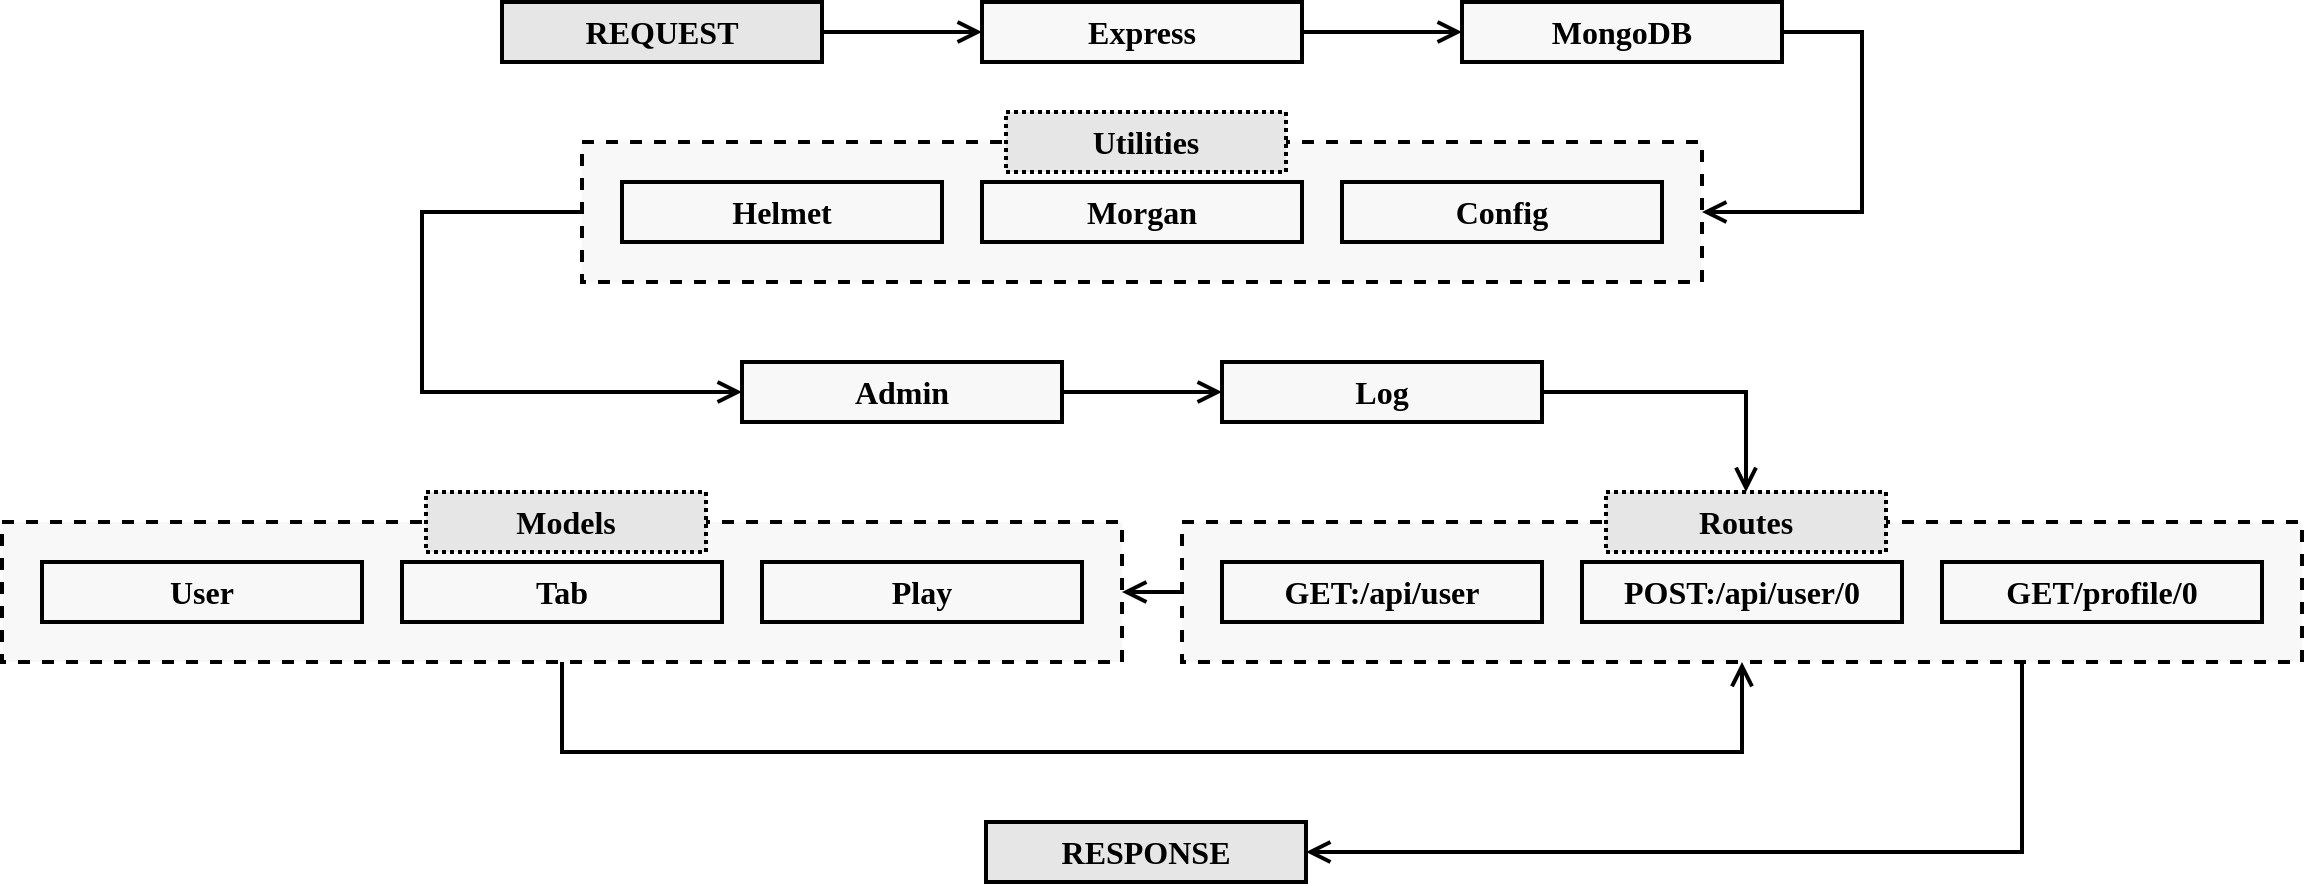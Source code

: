 <mxfile version="20.8.10" type="device"><diagram name="Page-1" id="otbgXVPbtj3-eeaEIBlo"><mxGraphModel dx="2118" dy="791" grid="0" gridSize="10" guides="1" tooltips="1" connect="1" arrows="1" fold="1" page="1" pageScale="1" pageWidth="827" pageHeight="1169" math="0" shadow="0"><root><mxCell id="0"/><mxCell id="1" parent="0"/><mxCell id="6fiRrQTRBrE9LAaUhZz_-24" style="edgeStyle=orthogonalEdgeStyle;rounded=0;orthogonalLoop=1;jettySize=auto;html=1;entryX=0;entryY=0.5;entryDx=0;entryDy=0;strokeWidth=2;endArrow=open;endFill=0;endSize=8;" edge="1" parent="1" source="6fiRrQTRBrE9LAaUhZz_-8" target="6fiRrQTRBrE9LAaUhZz_-6"><mxGeometry relative="1" as="geometry"><Array as="points"><mxPoint y="355"/><mxPoint y="445"/></Array></mxGeometry></mxCell><mxCell id="6fiRrQTRBrE9LAaUhZz_-8" value="" style="rounded=0;whiteSpace=wrap;html=1;fillColor=#F8F8F8;dashed=1;strokeWidth=2;" vertex="1" parent="1"><mxGeometry x="80" y="320" width="560" height="70" as="geometry"/></mxCell><mxCell id="6fiRrQTRBrE9LAaUhZz_-10" style="edgeStyle=orthogonalEdgeStyle;rounded=0;orthogonalLoop=1;jettySize=auto;html=1;entryX=0;entryY=0.5;entryDx=0;entryDy=0;strokeWidth=2;endArrow=open;endFill=0;endSize=8;" edge="1" parent="1" source="6fiRrQTRBrE9LAaUhZz_-1" target="6fiRrQTRBrE9LAaUhZz_-2"><mxGeometry relative="1" as="geometry"/></mxCell><mxCell id="6fiRrQTRBrE9LAaUhZz_-1" value="REQUEST" style="rounded=0;whiteSpace=wrap;html=1;fillColor=#E6E6E6;fontSize=16;fontFamily=Fira Code;fontSource=https%3A%2F%2Ffonts.googleapis.com%2Fcss%3Ffamily%3DFira%2BCode;fontStyle=1;strokeWidth=2;" vertex="1" parent="1"><mxGeometry x="40" y="250" width="160" height="30" as="geometry"/></mxCell><mxCell id="6fiRrQTRBrE9LAaUhZz_-11" style="edgeStyle=orthogonalEdgeStyle;rounded=0;orthogonalLoop=1;jettySize=auto;html=1;entryX=0;entryY=0.5;entryDx=0;entryDy=0;strokeWidth=2;endArrow=open;endFill=0;endSize=8;" edge="1" parent="1" source="6fiRrQTRBrE9LAaUhZz_-2" target="6fiRrQTRBrE9LAaUhZz_-3"><mxGeometry relative="1" as="geometry"/></mxCell><mxCell id="6fiRrQTRBrE9LAaUhZz_-2" value="Express" style="rounded=0;whiteSpace=wrap;html=1;fillColor=#F8F8F8;fontSize=16;fontFamily=Fira Code;fontSource=https%3A%2F%2Ffonts.googleapis.com%2Fcss%3Ffamily%3DFira%2BCode;fontStyle=1;strokeWidth=2;" vertex="1" parent="1"><mxGeometry x="280" y="250" width="160" height="30" as="geometry"/></mxCell><mxCell id="6fiRrQTRBrE9LAaUhZz_-23" style="edgeStyle=orthogonalEdgeStyle;rounded=0;orthogonalLoop=1;jettySize=auto;html=1;entryX=1;entryY=0.5;entryDx=0;entryDy=0;strokeWidth=2;endArrow=open;endFill=0;endSize=8;" edge="1" parent="1" source="6fiRrQTRBrE9LAaUhZz_-3" target="6fiRrQTRBrE9LAaUhZz_-8"><mxGeometry relative="1" as="geometry"><Array as="points"><mxPoint x="720" y="265"/><mxPoint x="720" y="355"/></Array></mxGeometry></mxCell><mxCell id="6fiRrQTRBrE9LAaUhZz_-3" value="MongoDB" style="rounded=0;whiteSpace=wrap;html=1;fillColor=#F8F8F8;fontSize=16;fontFamily=Fira Code;fontSource=https%3A%2F%2Ffonts.googleapis.com%2Fcss%3Ffamily%3DFira%2BCode;fontStyle=1;strokeWidth=2;" vertex="1" parent="1"><mxGeometry x="520" y="250" width="160" height="30" as="geometry"/></mxCell><mxCell id="6fiRrQTRBrE9LAaUhZz_-4" value="Helmet" style="rounded=0;whiteSpace=wrap;html=1;fillColor=#F8F8F8;fontSize=16;fontFamily=Fira Code;fontSource=https%3A%2F%2Ffonts.googleapis.com%2Fcss%3Ffamily%3DFira%2BCode;fontStyle=1;strokeWidth=2;" vertex="1" parent="1"><mxGeometry x="100" y="340" width="160" height="30" as="geometry"/></mxCell><mxCell id="6fiRrQTRBrE9LAaUhZz_-5" value="Morgan" style="rounded=0;whiteSpace=wrap;html=1;fillColor=#F8F8F8;fontSize=16;fontFamily=Fira Code;fontSource=https%3A%2F%2Ffonts.googleapis.com%2Fcss%3Ffamily%3DFira%2BCode;fontStyle=1;strokeWidth=2;" vertex="1" parent="1"><mxGeometry x="280" y="340" width="160" height="30" as="geometry"/></mxCell><mxCell id="6fiRrQTRBrE9LAaUhZz_-25" style="edgeStyle=orthogonalEdgeStyle;rounded=0;orthogonalLoop=1;jettySize=auto;html=1;entryX=0;entryY=0.5;entryDx=0;entryDy=0;strokeWidth=2;endArrow=open;endFill=0;endSize=8;" edge="1" parent="1" source="6fiRrQTRBrE9LAaUhZz_-6" target="6fiRrQTRBrE9LAaUhZz_-12"><mxGeometry relative="1" as="geometry"/></mxCell><mxCell id="6fiRrQTRBrE9LAaUhZz_-6" value="Admin" style="rounded=0;whiteSpace=wrap;html=1;fillColor=#F8F8F8;fontSize=16;fontFamily=Fira Code;fontSource=https%3A%2F%2Ffonts.googleapis.com%2Fcss%3Ffamily%3DFira%2BCode;fontStyle=1;strokeWidth=2;" vertex="1" parent="1"><mxGeometry x="160" y="430" width="160" height="30" as="geometry"/></mxCell><mxCell id="6fiRrQTRBrE9LAaUhZz_-7" value="Config" style="rounded=0;whiteSpace=wrap;html=1;fillColor=#F8F8F8;fontSize=16;fontFamily=Fira Code;fontSource=https%3A%2F%2Ffonts.googleapis.com%2Fcss%3Ffamily%3DFira%2BCode;fontStyle=1;strokeWidth=2;" vertex="1" parent="1"><mxGeometry x="460" y="340" width="160" height="30" as="geometry"/></mxCell><mxCell id="6fiRrQTRBrE9LAaUhZz_-9" value="Utilities" style="rounded=0;whiteSpace=wrap;html=1;fillColor=#E6E6E6;fontSize=16;fontFamily=Fira Code;fontSource=https%3A%2F%2Ffonts.googleapis.com%2Fcss%3Ffamily%3DFira%2BCode;fontStyle=1;strokeWidth=2;strokeColor=default;dashed=1;dashPattern=1 1;" vertex="1" parent="1"><mxGeometry x="292" y="305" width="140" height="30" as="geometry"/></mxCell><mxCell id="6fiRrQTRBrE9LAaUhZz_-26" style="edgeStyle=orthogonalEdgeStyle;rounded=0;orthogonalLoop=1;jettySize=auto;html=1;entryX=0.5;entryY=0;entryDx=0;entryDy=0;strokeWidth=2;endArrow=open;endFill=0;endSize=8;" edge="1" parent="1" source="6fiRrQTRBrE9LAaUhZz_-12" target="6fiRrQTRBrE9LAaUhZz_-22"><mxGeometry relative="1" as="geometry"/></mxCell><mxCell id="6fiRrQTRBrE9LAaUhZz_-12" value="Log" style="rounded=0;whiteSpace=wrap;html=1;fillColor=#F8F8F8;fontSize=16;fontFamily=Fira Code;fontSource=https%3A%2F%2Ffonts.googleapis.com%2Fcss%3Ffamily%3DFira%2BCode;fontStyle=1;strokeWidth=2;" vertex="1" parent="1"><mxGeometry x="400" y="430" width="160" height="30" as="geometry"/></mxCell><mxCell id="6fiRrQTRBrE9LAaUhZz_-29" style="edgeStyle=orthogonalEdgeStyle;rounded=0;orthogonalLoop=1;jettySize=auto;html=1;entryX=0.5;entryY=1;entryDx=0;entryDy=0;strokeWidth=2;endArrow=open;endFill=0;endSize=8;" edge="1" parent="1" source="6fiRrQTRBrE9LAaUhZz_-13" target="6fiRrQTRBrE9LAaUhZz_-18"><mxGeometry relative="1" as="geometry"><Array as="points"><mxPoint x="70" y="625"/><mxPoint x="660" y="625"/></Array></mxGeometry></mxCell><mxCell id="6fiRrQTRBrE9LAaUhZz_-13" value="" style="rounded=0;whiteSpace=wrap;html=1;fillColor=#F8F8F8;dashed=1;strokeWidth=2;" vertex="1" parent="1"><mxGeometry x="-210" y="510" width="560" height="70" as="geometry"/></mxCell><mxCell id="6fiRrQTRBrE9LAaUhZz_-14" value="User" style="rounded=0;whiteSpace=wrap;html=1;fillColor=#F8F8F8;fontSize=16;fontFamily=Fira Code;fontSource=https%3A%2F%2Ffonts.googleapis.com%2Fcss%3Ffamily%3DFira%2BCode;fontStyle=1;strokeWidth=2;" vertex="1" parent="1"><mxGeometry x="-190" y="530" width="160" height="30" as="geometry"/></mxCell><mxCell id="6fiRrQTRBrE9LAaUhZz_-15" value="Tab" style="rounded=0;whiteSpace=wrap;html=1;fillColor=#F8F8F8;fontSize=16;fontFamily=Fira Code;fontSource=https%3A%2F%2Ffonts.googleapis.com%2Fcss%3Ffamily%3DFira%2BCode;fontStyle=1;strokeWidth=2;" vertex="1" parent="1"><mxGeometry x="-10" y="530" width="160" height="30" as="geometry"/></mxCell><mxCell id="6fiRrQTRBrE9LAaUhZz_-16" value="Play" style="rounded=0;whiteSpace=wrap;html=1;fillColor=#F8F8F8;fontSize=16;fontFamily=Fira Code;fontSource=https%3A%2F%2Ffonts.googleapis.com%2Fcss%3Ffamily%3DFira%2BCode;fontStyle=1;strokeWidth=2;" vertex="1" parent="1"><mxGeometry x="170" y="530" width="160" height="30" as="geometry"/></mxCell><mxCell id="6fiRrQTRBrE9LAaUhZz_-17" value="Models" style="rounded=0;whiteSpace=wrap;html=1;fillColor=#E6E6E6;fontSize=16;fontFamily=Fira Code;fontSource=https%3A%2F%2Ffonts.googleapis.com%2Fcss%3Ffamily%3DFira%2BCode;fontStyle=1;strokeWidth=2;strokeColor=default;dashed=1;dashPattern=1 1;" vertex="1" parent="1"><mxGeometry x="2" y="495" width="140" height="30" as="geometry"/></mxCell><mxCell id="6fiRrQTRBrE9LAaUhZz_-27" value="" style="edgeStyle=orthogonalEdgeStyle;rounded=0;orthogonalLoop=1;jettySize=auto;html=1;strokeWidth=2;endArrow=open;endFill=0;endSize=8;" edge="1" parent="1" source="6fiRrQTRBrE9LAaUhZz_-18"><mxGeometry relative="1" as="geometry"><mxPoint x="350" y="545" as="targetPoint"/></mxGeometry></mxCell><mxCell id="6fiRrQTRBrE9LAaUhZz_-30" style="edgeStyle=orthogonalEdgeStyle;rounded=0;orthogonalLoop=1;jettySize=auto;html=1;entryX=1;entryY=0.5;entryDx=0;entryDy=0;strokeWidth=2;endArrow=open;endFill=0;endSize=8;" edge="1" parent="1" source="6fiRrQTRBrE9LAaUhZz_-18" target="6fiRrQTRBrE9LAaUhZz_-28"><mxGeometry relative="1" as="geometry"><Array as="points"><mxPoint x="800" y="675"/></Array></mxGeometry></mxCell><mxCell id="6fiRrQTRBrE9LAaUhZz_-18" value="" style="rounded=0;whiteSpace=wrap;html=1;fillColor=#F8F8F8;dashed=1;strokeWidth=2;" vertex="1" parent="1"><mxGeometry x="380" y="510" width="560" height="70" as="geometry"/></mxCell><mxCell id="6fiRrQTRBrE9LAaUhZz_-19" value="GET:/api/user" style="rounded=0;whiteSpace=wrap;html=1;fillColor=#F8F8F8;fontSize=16;fontFamily=Fira Code;fontSource=https%3A%2F%2Ffonts.googleapis.com%2Fcss%3Ffamily%3DFira%2BCode;fontStyle=1;strokeWidth=2;" vertex="1" parent="1"><mxGeometry x="400" y="530" width="160" height="30" as="geometry"/></mxCell><mxCell id="6fiRrQTRBrE9LAaUhZz_-20" value="POST:/api/user/0" style="rounded=0;whiteSpace=wrap;html=1;fillColor=#F8F8F8;fontSize=16;fontFamily=Fira Code;fontSource=https%3A%2F%2Ffonts.googleapis.com%2Fcss%3Ffamily%3DFira%2BCode;fontStyle=1;strokeWidth=2;" vertex="1" parent="1"><mxGeometry x="580" y="530" width="160" height="30" as="geometry"/></mxCell><mxCell id="6fiRrQTRBrE9LAaUhZz_-21" value="GET/profile/0" style="rounded=0;whiteSpace=wrap;html=1;fillColor=#F8F8F8;fontSize=16;fontFamily=Fira Code;fontSource=https%3A%2F%2Ffonts.googleapis.com%2Fcss%3Ffamily%3DFira%2BCode;fontStyle=1;strokeWidth=2;" vertex="1" parent="1"><mxGeometry x="760" y="530" width="160" height="30" as="geometry"/></mxCell><mxCell id="6fiRrQTRBrE9LAaUhZz_-22" value="Routes" style="rounded=0;whiteSpace=wrap;html=1;fillColor=#E6E6E6;fontSize=16;fontFamily=Fira Code;fontSource=https%3A%2F%2Ffonts.googleapis.com%2Fcss%3Ffamily%3DFira%2BCode;fontStyle=1;strokeWidth=2;strokeColor=default;dashed=1;dashPattern=1 1;" vertex="1" parent="1"><mxGeometry x="592" y="495" width="140" height="30" as="geometry"/></mxCell><mxCell id="6fiRrQTRBrE9LAaUhZz_-28" value="RESPONSE" style="rounded=0;whiteSpace=wrap;html=1;fillColor=#E6E6E6;fontSize=16;fontFamily=Fira Code;fontSource=https%3A%2F%2Ffonts.googleapis.com%2Fcss%3Ffamily%3DFira%2BCode;fontStyle=1;strokeWidth=2;" vertex="1" parent="1"><mxGeometry x="282" y="660" width="160" height="30" as="geometry"/></mxCell></root></mxGraphModel></diagram></mxfile>